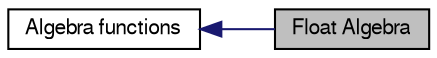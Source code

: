 digraph "Float Algebra"
{
  edge [fontname="FreeSans",fontsize="10",labelfontname="FreeSans",labelfontsize="10"];
  node [fontname="FreeSans",fontsize="10",shape=record];
  rankdir=LR;
  Node1 [label="Algebra functions",height=0.2,width=0.4,color="black", fillcolor="white", style="filled",URL="$group__math__algebra.html",tooltip="Algebra functions and macros. "];
  Node0 [label="Float Algebra",height=0.2,width=0.4,color="black", fillcolor="grey75", style="filled", fontcolor="black"];
  Node1->Node0 [shape=plaintext, color="midnightblue", dir="back", style="solid"];
}
